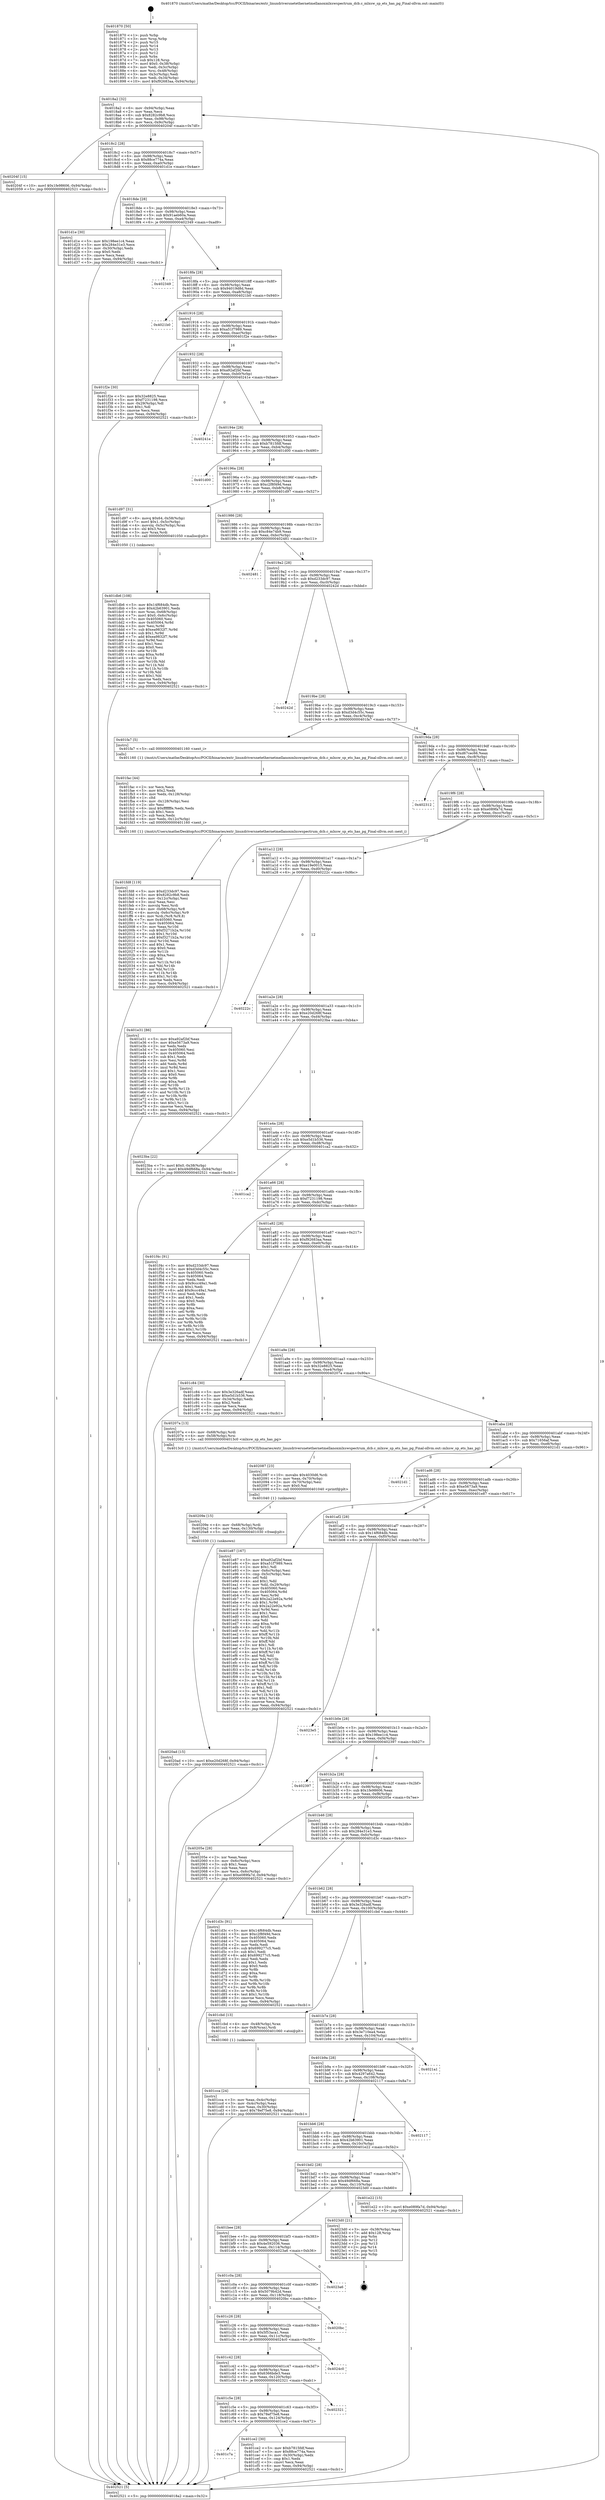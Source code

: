 digraph "0x401870" {
  label = "0x401870 (/mnt/c/Users/mathe/Desktop/tcc/POCII/binaries/extr_linuxdriversnetethernetmellanoxmlxswspectrum_dcb.c_mlxsw_sp_ets_has_pg_Final-ollvm.out::main(0))"
  labelloc = "t"
  node[shape=record]

  Entry [label="",width=0.3,height=0.3,shape=circle,fillcolor=black,style=filled]
  "0x4018a2" [label="{
     0x4018a2 [32]\l
     | [instrs]\l
     &nbsp;&nbsp;0x4018a2 \<+6\>: mov -0x94(%rbp),%eax\l
     &nbsp;&nbsp;0x4018a8 \<+2\>: mov %eax,%ecx\l
     &nbsp;&nbsp;0x4018aa \<+6\>: sub $0x8282c9b8,%ecx\l
     &nbsp;&nbsp;0x4018b0 \<+6\>: mov %eax,-0x98(%rbp)\l
     &nbsp;&nbsp;0x4018b6 \<+6\>: mov %ecx,-0x9c(%rbp)\l
     &nbsp;&nbsp;0x4018bc \<+6\>: je 000000000040204f \<main+0x7df\>\l
  }"]
  "0x40204f" [label="{
     0x40204f [15]\l
     | [instrs]\l
     &nbsp;&nbsp;0x40204f \<+10\>: movl $0x1fe98606,-0x94(%rbp)\l
     &nbsp;&nbsp;0x402059 \<+5\>: jmp 0000000000402521 \<main+0xcb1\>\l
  }"]
  "0x4018c2" [label="{
     0x4018c2 [28]\l
     | [instrs]\l
     &nbsp;&nbsp;0x4018c2 \<+5\>: jmp 00000000004018c7 \<main+0x57\>\l
     &nbsp;&nbsp;0x4018c7 \<+6\>: mov -0x98(%rbp),%eax\l
     &nbsp;&nbsp;0x4018cd \<+5\>: sub $0x88ce774a,%eax\l
     &nbsp;&nbsp;0x4018d2 \<+6\>: mov %eax,-0xa0(%rbp)\l
     &nbsp;&nbsp;0x4018d8 \<+6\>: je 0000000000401d1e \<main+0x4ae\>\l
  }"]
  Exit [label="",width=0.3,height=0.3,shape=circle,fillcolor=black,style=filled,peripheries=2]
  "0x401d1e" [label="{
     0x401d1e [30]\l
     | [instrs]\l
     &nbsp;&nbsp;0x401d1e \<+5\>: mov $0x198ee1c4,%eax\l
     &nbsp;&nbsp;0x401d23 \<+5\>: mov $0x284e31e3,%ecx\l
     &nbsp;&nbsp;0x401d28 \<+3\>: mov -0x30(%rbp),%edx\l
     &nbsp;&nbsp;0x401d2b \<+3\>: cmp $0x0,%edx\l
     &nbsp;&nbsp;0x401d2e \<+3\>: cmove %ecx,%eax\l
     &nbsp;&nbsp;0x401d31 \<+6\>: mov %eax,-0x94(%rbp)\l
     &nbsp;&nbsp;0x401d37 \<+5\>: jmp 0000000000402521 \<main+0xcb1\>\l
  }"]
  "0x4018de" [label="{
     0x4018de [28]\l
     | [instrs]\l
     &nbsp;&nbsp;0x4018de \<+5\>: jmp 00000000004018e3 \<main+0x73\>\l
     &nbsp;&nbsp;0x4018e3 \<+6\>: mov -0x98(%rbp),%eax\l
     &nbsp;&nbsp;0x4018e9 \<+5\>: sub $0x91aeb60a,%eax\l
     &nbsp;&nbsp;0x4018ee \<+6\>: mov %eax,-0xa4(%rbp)\l
     &nbsp;&nbsp;0x4018f4 \<+6\>: je 0000000000402349 \<main+0xad9\>\l
  }"]
  "0x4020ad" [label="{
     0x4020ad [15]\l
     | [instrs]\l
     &nbsp;&nbsp;0x4020ad \<+10\>: movl $0xe20d268f,-0x94(%rbp)\l
     &nbsp;&nbsp;0x4020b7 \<+5\>: jmp 0000000000402521 \<main+0xcb1\>\l
  }"]
  "0x402349" [label="{
     0x402349\l
  }", style=dashed]
  "0x4018fa" [label="{
     0x4018fa [28]\l
     | [instrs]\l
     &nbsp;&nbsp;0x4018fa \<+5\>: jmp 00000000004018ff \<main+0x8f\>\l
     &nbsp;&nbsp;0x4018ff \<+6\>: mov -0x98(%rbp),%eax\l
     &nbsp;&nbsp;0x401905 \<+5\>: sub $0x94019d8d,%eax\l
     &nbsp;&nbsp;0x40190a \<+6\>: mov %eax,-0xa8(%rbp)\l
     &nbsp;&nbsp;0x401910 \<+6\>: je 00000000004021b0 \<main+0x940\>\l
  }"]
  "0x40209e" [label="{
     0x40209e [15]\l
     | [instrs]\l
     &nbsp;&nbsp;0x40209e \<+4\>: mov -0x68(%rbp),%rdi\l
     &nbsp;&nbsp;0x4020a2 \<+6\>: mov %eax,-0x130(%rbp)\l
     &nbsp;&nbsp;0x4020a8 \<+5\>: call 0000000000401030 \<free@plt\>\l
     | [calls]\l
     &nbsp;&nbsp;0x401030 \{1\} (unknown)\l
  }"]
  "0x4021b0" [label="{
     0x4021b0\l
  }", style=dashed]
  "0x401916" [label="{
     0x401916 [28]\l
     | [instrs]\l
     &nbsp;&nbsp;0x401916 \<+5\>: jmp 000000000040191b \<main+0xab\>\l
     &nbsp;&nbsp;0x40191b \<+6\>: mov -0x98(%rbp),%eax\l
     &nbsp;&nbsp;0x401921 \<+5\>: sub $0xa51f7989,%eax\l
     &nbsp;&nbsp;0x401926 \<+6\>: mov %eax,-0xac(%rbp)\l
     &nbsp;&nbsp;0x40192c \<+6\>: je 0000000000401f2e \<main+0x6be\>\l
  }"]
  "0x402087" [label="{
     0x402087 [23]\l
     | [instrs]\l
     &nbsp;&nbsp;0x402087 \<+10\>: movabs $0x4030d6,%rdi\l
     &nbsp;&nbsp;0x402091 \<+3\>: mov %eax,-0x70(%rbp)\l
     &nbsp;&nbsp;0x402094 \<+3\>: mov -0x70(%rbp),%esi\l
     &nbsp;&nbsp;0x402097 \<+2\>: mov $0x0,%al\l
     &nbsp;&nbsp;0x402099 \<+5\>: call 0000000000401040 \<printf@plt\>\l
     | [calls]\l
     &nbsp;&nbsp;0x401040 \{1\} (unknown)\l
  }"]
  "0x401f2e" [label="{
     0x401f2e [30]\l
     | [instrs]\l
     &nbsp;&nbsp;0x401f2e \<+5\>: mov $0x32e8825,%eax\l
     &nbsp;&nbsp;0x401f33 \<+5\>: mov $0xf7231198,%ecx\l
     &nbsp;&nbsp;0x401f38 \<+3\>: mov -0x29(%rbp),%dl\l
     &nbsp;&nbsp;0x401f3b \<+3\>: test $0x1,%dl\l
     &nbsp;&nbsp;0x401f3e \<+3\>: cmovne %ecx,%eax\l
     &nbsp;&nbsp;0x401f41 \<+6\>: mov %eax,-0x94(%rbp)\l
     &nbsp;&nbsp;0x401f47 \<+5\>: jmp 0000000000402521 \<main+0xcb1\>\l
  }"]
  "0x401932" [label="{
     0x401932 [28]\l
     | [instrs]\l
     &nbsp;&nbsp;0x401932 \<+5\>: jmp 0000000000401937 \<main+0xc7\>\l
     &nbsp;&nbsp;0x401937 \<+6\>: mov -0x98(%rbp),%eax\l
     &nbsp;&nbsp;0x40193d \<+5\>: sub $0xa92af2bf,%eax\l
     &nbsp;&nbsp;0x401942 \<+6\>: mov %eax,-0xb0(%rbp)\l
     &nbsp;&nbsp;0x401948 \<+6\>: je 000000000040241e \<main+0xbae\>\l
  }"]
  "0x401fd8" [label="{
     0x401fd8 [119]\l
     | [instrs]\l
     &nbsp;&nbsp;0x401fd8 \<+5\>: mov $0xd233dc97,%ecx\l
     &nbsp;&nbsp;0x401fdd \<+5\>: mov $0x8282c9b8,%edx\l
     &nbsp;&nbsp;0x401fe2 \<+6\>: mov -0x12c(%rbp),%esi\l
     &nbsp;&nbsp;0x401fe8 \<+3\>: imul %eax,%esi\l
     &nbsp;&nbsp;0x401feb \<+3\>: movslq %esi,%rdi\l
     &nbsp;&nbsp;0x401fee \<+4\>: mov -0x68(%rbp),%r8\l
     &nbsp;&nbsp;0x401ff2 \<+4\>: movslq -0x6c(%rbp),%r9\l
     &nbsp;&nbsp;0x401ff6 \<+4\>: mov %rdi,(%r8,%r9,8)\l
     &nbsp;&nbsp;0x401ffa \<+7\>: mov 0x405060,%eax\l
     &nbsp;&nbsp;0x402001 \<+7\>: mov 0x405064,%esi\l
     &nbsp;&nbsp;0x402008 \<+3\>: mov %eax,%r10d\l
     &nbsp;&nbsp;0x40200b \<+7\>: sub $0xf3271b2a,%r10d\l
     &nbsp;&nbsp;0x402012 \<+4\>: sub $0x1,%r10d\l
     &nbsp;&nbsp;0x402016 \<+7\>: add $0xf3271b2a,%r10d\l
     &nbsp;&nbsp;0x40201d \<+4\>: imul %r10d,%eax\l
     &nbsp;&nbsp;0x402021 \<+3\>: and $0x1,%eax\l
     &nbsp;&nbsp;0x402024 \<+3\>: cmp $0x0,%eax\l
     &nbsp;&nbsp;0x402027 \<+4\>: sete %r11b\l
     &nbsp;&nbsp;0x40202b \<+3\>: cmp $0xa,%esi\l
     &nbsp;&nbsp;0x40202e \<+3\>: setl %bl\l
     &nbsp;&nbsp;0x402031 \<+3\>: mov %r11b,%r14b\l
     &nbsp;&nbsp;0x402034 \<+3\>: and %bl,%r14b\l
     &nbsp;&nbsp;0x402037 \<+3\>: xor %bl,%r11b\l
     &nbsp;&nbsp;0x40203a \<+3\>: or %r11b,%r14b\l
     &nbsp;&nbsp;0x40203d \<+4\>: test $0x1,%r14b\l
     &nbsp;&nbsp;0x402041 \<+3\>: cmovne %edx,%ecx\l
     &nbsp;&nbsp;0x402044 \<+6\>: mov %ecx,-0x94(%rbp)\l
     &nbsp;&nbsp;0x40204a \<+5\>: jmp 0000000000402521 \<main+0xcb1\>\l
  }"]
  "0x40241e" [label="{
     0x40241e\l
  }", style=dashed]
  "0x40194e" [label="{
     0x40194e [28]\l
     | [instrs]\l
     &nbsp;&nbsp;0x40194e \<+5\>: jmp 0000000000401953 \<main+0xe3\>\l
     &nbsp;&nbsp;0x401953 \<+6\>: mov -0x98(%rbp),%eax\l
     &nbsp;&nbsp;0x401959 \<+5\>: sub $0xb7815fdf,%eax\l
     &nbsp;&nbsp;0x40195e \<+6\>: mov %eax,-0xb4(%rbp)\l
     &nbsp;&nbsp;0x401964 \<+6\>: je 0000000000401d00 \<main+0x490\>\l
  }"]
  "0x401fac" [label="{
     0x401fac [44]\l
     | [instrs]\l
     &nbsp;&nbsp;0x401fac \<+2\>: xor %ecx,%ecx\l
     &nbsp;&nbsp;0x401fae \<+5\>: mov $0x2,%edx\l
     &nbsp;&nbsp;0x401fb3 \<+6\>: mov %edx,-0x128(%rbp)\l
     &nbsp;&nbsp;0x401fb9 \<+1\>: cltd\l
     &nbsp;&nbsp;0x401fba \<+6\>: mov -0x128(%rbp),%esi\l
     &nbsp;&nbsp;0x401fc0 \<+2\>: idiv %esi\l
     &nbsp;&nbsp;0x401fc2 \<+6\>: imul $0xfffffffe,%edx,%edx\l
     &nbsp;&nbsp;0x401fc8 \<+3\>: sub $0x1,%ecx\l
     &nbsp;&nbsp;0x401fcb \<+2\>: sub %ecx,%edx\l
     &nbsp;&nbsp;0x401fcd \<+6\>: mov %edx,-0x12c(%rbp)\l
     &nbsp;&nbsp;0x401fd3 \<+5\>: call 0000000000401160 \<next_i\>\l
     | [calls]\l
     &nbsp;&nbsp;0x401160 \{1\} (/mnt/c/Users/mathe/Desktop/tcc/POCII/binaries/extr_linuxdriversnetethernetmellanoxmlxswspectrum_dcb.c_mlxsw_sp_ets_has_pg_Final-ollvm.out::next_i)\l
  }"]
  "0x401d00" [label="{
     0x401d00\l
  }", style=dashed]
  "0x40196a" [label="{
     0x40196a [28]\l
     | [instrs]\l
     &nbsp;&nbsp;0x40196a \<+5\>: jmp 000000000040196f \<main+0xff\>\l
     &nbsp;&nbsp;0x40196f \<+6\>: mov -0x98(%rbp),%eax\l
     &nbsp;&nbsp;0x401975 \<+5\>: sub $0xc2f8f49d,%eax\l
     &nbsp;&nbsp;0x40197a \<+6\>: mov %eax,-0xb8(%rbp)\l
     &nbsp;&nbsp;0x401980 \<+6\>: je 0000000000401d97 \<main+0x527\>\l
  }"]
  "0x401db6" [label="{
     0x401db6 [108]\l
     | [instrs]\l
     &nbsp;&nbsp;0x401db6 \<+5\>: mov $0x14f684db,%ecx\l
     &nbsp;&nbsp;0x401dbb \<+5\>: mov $0x42b63901,%edx\l
     &nbsp;&nbsp;0x401dc0 \<+4\>: mov %rax,-0x68(%rbp)\l
     &nbsp;&nbsp;0x401dc4 \<+7\>: movl $0x0,-0x6c(%rbp)\l
     &nbsp;&nbsp;0x401dcb \<+7\>: mov 0x405060,%esi\l
     &nbsp;&nbsp;0x401dd2 \<+8\>: mov 0x405064,%r8d\l
     &nbsp;&nbsp;0x401dda \<+3\>: mov %esi,%r9d\l
     &nbsp;&nbsp;0x401ddd \<+7\>: sub $0xea9832f7,%r9d\l
     &nbsp;&nbsp;0x401de4 \<+4\>: sub $0x1,%r9d\l
     &nbsp;&nbsp;0x401de8 \<+7\>: add $0xea9832f7,%r9d\l
     &nbsp;&nbsp;0x401def \<+4\>: imul %r9d,%esi\l
     &nbsp;&nbsp;0x401df3 \<+3\>: and $0x1,%esi\l
     &nbsp;&nbsp;0x401df6 \<+3\>: cmp $0x0,%esi\l
     &nbsp;&nbsp;0x401df9 \<+4\>: sete %r10b\l
     &nbsp;&nbsp;0x401dfd \<+4\>: cmp $0xa,%r8d\l
     &nbsp;&nbsp;0x401e01 \<+4\>: setl %r11b\l
     &nbsp;&nbsp;0x401e05 \<+3\>: mov %r10b,%bl\l
     &nbsp;&nbsp;0x401e08 \<+3\>: and %r11b,%bl\l
     &nbsp;&nbsp;0x401e0b \<+3\>: xor %r11b,%r10b\l
     &nbsp;&nbsp;0x401e0e \<+3\>: or %r10b,%bl\l
     &nbsp;&nbsp;0x401e11 \<+3\>: test $0x1,%bl\l
     &nbsp;&nbsp;0x401e14 \<+3\>: cmovne %edx,%ecx\l
     &nbsp;&nbsp;0x401e17 \<+6\>: mov %ecx,-0x94(%rbp)\l
     &nbsp;&nbsp;0x401e1d \<+5\>: jmp 0000000000402521 \<main+0xcb1\>\l
  }"]
  "0x401d97" [label="{
     0x401d97 [31]\l
     | [instrs]\l
     &nbsp;&nbsp;0x401d97 \<+8\>: movq $0x64,-0x58(%rbp)\l
     &nbsp;&nbsp;0x401d9f \<+7\>: movl $0x1,-0x5c(%rbp)\l
     &nbsp;&nbsp;0x401da6 \<+4\>: movslq -0x5c(%rbp),%rax\l
     &nbsp;&nbsp;0x401daa \<+4\>: shl $0x3,%rax\l
     &nbsp;&nbsp;0x401dae \<+3\>: mov %rax,%rdi\l
     &nbsp;&nbsp;0x401db1 \<+5\>: call 0000000000401050 \<malloc@plt\>\l
     | [calls]\l
     &nbsp;&nbsp;0x401050 \{1\} (unknown)\l
  }"]
  "0x401986" [label="{
     0x401986 [28]\l
     | [instrs]\l
     &nbsp;&nbsp;0x401986 \<+5\>: jmp 000000000040198b \<main+0x11b\>\l
     &nbsp;&nbsp;0x40198b \<+6\>: mov -0x98(%rbp),%eax\l
     &nbsp;&nbsp;0x401991 \<+5\>: sub $0xc84e74b9,%eax\l
     &nbsp;&nbsp;0x401996 \<+6\>: mov %eax,-0xbc(%rbp)\l
     &nbsp;&nbsp;0x40199c \<+6\>: je 0000000000402481 \<main+0xc11\>\l
  }"]
  "0x401c7a" [label="{
     0x401c7a\l
  }", style=dashed]
  "0x402481" [label="{
     0x402481\l
  }", style=dashed]
  "0x4019a2" [label="{
     0x4019a2 [28]\l
     | [instrs]\l
     &nbsp;&nbsp;0x4019a2 \<+5\>: jmp 00000000004019a7 \<main+0x137\>\l
     &nbsp;&nbsp;0x4019a7 \<+6\>: mov -0x98(%rbp),%eax\l
     &nbsp;&nbsp;0x4019ad \<+5\>: sub $0xd233dc97,%eax\l
     &nbsp;&nbsp;0x4019b2 \<+6\>: mov %eax,-0xc0(%rbp)\l
     &nbsp;&nbsp;0x4019b8 \<+6\>: je 000000000040242d \<main+0xbbd\>\l
  }"]
  "0x401ce2" [label="{
     0x401ce2 [30]\l
     | [instrs]\l
     &nbsp;&nbsp;0x401ce2 \<+5\>: mov $0xb7815fdf,%eax\l
     &nbsp;&nbsp;0x401ce7 \<+5\>: mov $0x88ce774a,%ecx\l
     &nbsp;&nbsp;0x401cec \<+3\>: mov -0x30(%rbp),%edx\l
     &nbsp;&nbsp;0x401cef \<+3\>: cmp $0x1,%edx\l
     &nbsp;&nbsp;0x401cf2 \<+3\>: cmovl %ecx,%eax\l
     &nbsp;&nbsp;0x401cf5 \<+6\>: mov %eax,-0x94(%rbp)\l
     &nbsp;&nbsp;0x401cfb \<+5\>: jmp 0000000000402521 \<main+0xcb1\>\l
  }"]
  "0x40242d" [label="{
     0x40242d\l
  }", style=dashed]
  "0x4019be" [label="{
     0x4019be [28]\l
     | [instrs]\l
     &nbsp;&nbsp;0x4019be \<+5\>: jmp 00000000004019c3 \<main+0x153\>\l
     &nbsp;&nbsp;0x4019c3 \<+6\>: mov -0x98(%rbp),%eax\l
     &nbsp;&nbsp;0x4019c9 \<+5\>: sub $0xd3d4c55c,%eax\l
     &nbsp;&nbsp;0x4019ce \<+6\>: mov %eax,-0xc4(%rbp)\l
     &nbsp;&nbsp;0x4019d4 \<+6\>: je 0000000000401fa7 \<main+0x737\>\l
  }"]
  "0x401c5e" [label="{
     0x401c5e [28]\l
     | [instrs]\l
     &nbsp;&nbsp;0x401c5e \<+5\>: jmp 0000000000401c63 \<main+0x3f3\>\l
     &nbsp;&nbsp;0x401c63 \<+6\>: mov -0x98(%rbp),%eax\l
     &nbsp;&nbsp;0x401c69 \<+5\>: sub $0x78ef75e8,%eax\l
     &nbsp;&nbsp;0x401c6e \<+6\>: mov %eax,-0x124(%rbp)\l
     &nbsp;&nbsp;0x401c74 \<+6\>: je 0000000000401ce2 \<main+0x472\>\l
  }"]
  "0x401fa7" [label="{
     0x401fa7 [5]\l
     | [instrs]\l
     &nbsp;&nbsp;0x401fa7 \<+5\>: call 0000000000401160 \<next_i\>\l
     | [calls]\l
     &nbsp;&nbsp;0x401160 \{1\} (/mnt/c/Users/mathe/Desktop/tcc/POCII/binaries/extr_linuxdriversnetethernetmellanoxmlxswspectrum_dcb.c_mlxsw_sp_ets_has_pg_Final-ollvm.out::next_i)\l
  }"]
  "0x4019da" [label="{
     0x4019da [28]\l
     | [instrs]\l
     &nbsp;&nbsp;0x4019da \<+5\>: jmp 00000000004019df \<main+0x16f\>\l
     &nbsp;&nbsp;0x4019df \<+6\>: mov -0x98(%rbp),%eax\l
     &nbsp;&nbsp;0x4019e5 \<+5\>: sub $0xd67cec66,%eax\l
     &nbsp;&nbsp;0x4019ea \<+6\>: mov %eax,-0xc8(%rbp)\l
     &nbsp;&nbsp;0x4019f0 \<+6\>: je 0000000000402312 \<main+0xaa2\>\l
  }"]
  "0x402321" [label="{
     0x402321\l
  }", style=dashed]
  "0x402312" [label="{
     0x402312\l
  }", style=dashed]
  "0x4019f6" [label="{
     0x4019f6 [28]\l
     | [instrs]\l
     &nbsp;&nbsp;0x4019f6 \<+5\>: jmp 00000000004019fb \<main+0x18b\>\l
     &nbsp;&nbsp;0x4019fb \<+6\>: mov -0x98(%rbp),%eax\l
     &nbsp;&nbsp;0x401a01 \<+5\>: sub $0xe089fa7d,%eax\l
     &nbsp;&nbsp;0x401a06 \<+6\>: mov %eax,-0xcc(%rbp)\l
     &nbsp;&nbsp;0x401a0c \<+6\>: je 0000000000401e31 \<main+0x5c1\>\l
  }"]
  "0x401c42" [label="{
     0x401c42 [28]\l
     | [instrs]\l
     &nbsp;&nbsp;0x401c42 \<+5\>: jmp 0000000000401c47 \<main+0x3d7\>\l
     &nbsp;&nbsp;0x401c47 \<+6\>: mov -0x98(%rbp),%eax\l
     &nbsp;&nbsp;0x401c4d \<+5\>: sub $0x6366bde3,%eax\l
     &nbsp;&nbsp;0x401c52 \<+6\>: mov %eax,-0x120(%rbp)\l
     &nbsp;&nbsp;0x401c58 \<+6\>: je 0000000000402321 \<main+0xab1\>\l
  }"]
  "0x401e31" [label="{
     0x401e31 [86]\l
     | [instrs]\l
     &nbsp;&nbsp;0x401e31 \<+5\>: mov $0xa92af2bf,%eax\l
     &nbsp;&nbsp;0x401e36 \<+5\>: mov $0xe5673a9,%ecx\l
     &nbsp;&nbsp;0x401e3b \<+2\>: xor %edx,%edx\l
     &nbsp;&nbsp;0x401e3d \<+7\>: mov 0x405060,%esi\l
     &nbsp;&nbsp;0x401e44 \<+7\>: mov 0x405064,%edi\l
     &nbsp;&nbsp;0x401e4b \<+3\>: sub $0x1,%edx\l
     &nbsp;&nbsp;0x401e4e \<+3\>: mov %esi,%r8d\l
     &nbsp;&nbsp;0x401e51 \<+3\>: add %edx,%r8d\l
     &nbsp;&nbsp;0x401e54 \<+4\>: imul %r8d,%esi\l
     &nbsp;&nbsp;0x401e58 \<+3\>: and $0x1,%esi\l
     &nbsp;&nbsp;0x401e5b \<+3\>: cmp $0x0,%esi\l
     &nbsp;&nbsp;0x401e5e \<+4\>: sete %r9b\l
     &nbsp;&nbsp;0x401e62 \<+3\>: cmp $0xa,%edi\l
     &nbsp;&nbsp;0x401e65 \<+4\>: setl %r10b\l
     &nbsp;&nbsp;0x401e69 \<+3\>: mov %r9b,%r11b\l
     &nbsp;&nbsp;0x401e6c \<+3\>: and %r10b,%r11b\l
     &nbsp;&nbsp;0x401e6f \<+3\>: xor %r10b,%r9b\l
     &nbsp;&nbsp;0x401e72 \<+3\>: or %r9b,%r11b\l
     &nbsp;&nbsp;0x401e75 \<+4\>: test $0x1,%r11b\l
     &nbsp;&nbsp;0x401e79 \<+3\>: cmovne %ecx,%eax\l
     &nbsp;&nbsp;0x401e7c \<+6\>: mov %eax,-0x94(%rbp)\l
     &nbsp;&nbsp;0x401e82 \<+5\>: jmp 0000000000402521 \<main+0xcb1\>\l
  }"]
  "0x401a12" [label="{
     0x401a12 [28]\l
     | [instrs]\l
     &nbsp;&nbsp;0x401a12 \<+5\>: jmp 0000000000401a17 \<main+0x1a7\>\l
     &nbsp;&nbsp;0x401a17 \<+6\>: mov -0x98(%rbp),%eax\l
     &nbsp;&nbsp;0x401a1d \<+5\>: sub $0xe19e0015,%eax\l
     &nbsp;&nbsp;0x401a22 \<+6\>: mov %eax,-0xd0(%rbp)\l
     &nbsp;&nbsp;0x401a28 \<+6\>: je 000000000040222c \<main+0x9bc\>\l
  }"]
  "0x4024c0" [label="{
     0x4024c0\l
  }", style=dashed]
  "0x40222c" [label="{
     0x40222c\l
  }", style=dashed]
  "0x401a2e" [label="{
     0x401a2e [28]\l
     | [instrs]\l
     &nbsp;&nbsp;0x401a2e \<+5\>: jmp 0000000000401a33 \<main+0x1c3\>\l
     &nbsp;&nbsp;0x401a33 \<+6\>: mov -0x98(%rbp),%eax\l
     &nbsp;&nbsp;0x401a39 \<+5\>: sub $0xe20d268f,%eax\l
     &nbsp;&nbsp;0x401a3e \<+6\>: mov %eax,-0xd4(%rbp)\l
     &nbsp;&nbsp;0x401a44 \<+6\>: je 00000000004023ba \<main+0xb4a\>\l
  }"]
  "0x401c26" [label="{
     0x401c26 [28]\l
     | [instrs]\l
     &nbsp;&nbsp;0x401c26 \<+5\>: jmp 0000000000401c2b \<main+0x3bb\>\l
     &nbsp;&nbsp;0x401c2b \<+6\>: mov -0x98(%rbp),%eax\l
     &nbsp;&nbsp;0x401c31 \<+5\>: sub $0x5f53aca1,%eax\l
     &nbsp;&nbsp;0x401c36 \<+6\>: mov %eax,-0x11c(%rbp)\l
     &nbsp;&nbsp;0x401c3c \<+6\>: je 00000000004024c0 \<main+0xc50\>\l
  }"]
  "0x4023ba" [label="{
     0x4023ba [22]\l
     | [instrs]\l
     &nbsp;&nbsp;0x4023ba \<+7\>: movl $0x0,-0x38(%rbp)\l
     &nbsp;&nbsp;0x4023c1 \<+10\>: movl $0x49df668a,-0x94(%rbp)\l
     &nbsp;&nbsp;0x4023cb \<+5\>: jmp 0000000000402521 \<main+0xcb1\>\l
  }"]
  "0x401a4a" [label="{
     0x401a4a [28]\l
     | [instrs]\l
     &nbsp;&nbsp;0x401a4a \<+5\>: jmp 0000000000401a4f \<main+0x1df\>\l
     &nbsp;&nbsp;0x401a4f \<+6\>: mov -0x98(%rbp),%eax\l
     &nbsp;&nbsp;0x401a55 \<+5\>: sub $0xe5d1b536,%eax\l
     &nbsp;&nbsp;0x401a5a \<+6\>: mov %eax,-0xd8(%rbp)\l
     &nbsp;&nbsp;0x401a60 \<+6\>: je 0000000000401ca2 \<main+0x432\>\l
  }"]
  "0x4020bc" [label="{
     0x4020bc\l
  }", style=dashed]
  "0x401ca2" [label="{
     0x401ca2\l
  }", style=dashed]
  "0x401a66" [label="{
     0x401a66 [28]\l
     | [instrs]\l
     &nbsp;&nbsp;0x401a66 \<+5\>: jmp 0000000000401a6b \<main+0x1fb\>\l
     &nbsp;&nbsp;0x401a6b \<+6\>: mov -0x98(%rbp),%eax\l
     &nbsp;&nbsp;0x401a71 \<+5\>: sub $0xf7231198,%eax\l
     &nbsp;&nbsp;0x401a76 \<+6\>: mov %eax,-0xdc(%rbp)\l
     &nbsp;&nbsp;0x401a7c \<+6\>: je 0000000000401f4c \<main+0x6dc\>\l
  }"]
  "0x401c0a" [label="{
     0x401c0a [28]\l
     | [instrs]\l
     &nbsp;&nbsp;0x401c0a \<+5\>: jmp 0000000000401c0f \<main+0x39f\>\l
     &nbsp;&nbsp;0x401c0f \<+6\>: mov -0x98(%rbp),%eax\l
     &nbsp;&nbsp;0x401c15 \<+5\>: sub $0x5079b42d,%eax\l
     &nbsp;&nbsp;0x401c1a \<+6\>: mov %eax,-0x118(%rbp)\l
     &nbsp;&nbsp;0x401c20 \<+6\>: je 00000000004020bc \<main+0x84c\>\l
  }"]
  "0x401f4c" [label="{
     0x401f4c [91]\l
     | [instrs]\l
     &nbsp;&nbsp;0x401f4c \<+5\>: mov $0xd233dc97,%eax\l
     &nbsp;&nbsp;0x401f51 \<+5\>: mov $0xd3d4c55c,%ecx\l
     &nbsp;&nbsp;0x401f56 \<+7\>: mov 0x405060,%edx\l
     &nbsp;&nbsp;0x401f5d \<+7\>: mov 0x405064,%esi\l
     &nbsp;&nbsp;0x401f64 \<+2\>: mov %edx,%edi\l
     &nbsp;&nbsp;0x401f66 \<+6\>: sub $0x9ccc49a1,%edi\l
     &nbsp;&nbsp;0x401f6c \<+3\>: sub $0x1,%edi\l
     &nbsp;&nbsp;0x401f6f \<+6\>: add $0x9ccc49a1,%edi\l
     &nbsp;&nbsp;0x401f75 \<+3\>: imul %edi,%edx\l
     &nbsp;&nbsp;0x401f78 \<+3\>: and $0x1,%edx\l
     &nbsp;&nbsp;0x401f7b \<+3\>: cmp $0x0,%edx\l
     &nbsp;&nbsp;0x401f7e \<+4\>: sete %r8b\l
     &nbsp;&nbsp;0x401f82 \<+3\>: cmp $0xa,%esi\l
     &nbsp;&nbsp;0x401f85 \<+4\>: setl %r9b\l
     &nbsp;&nbsp;0x401f89 \<+3\>: mov %r8b,%r10b\l
     &nbsp;&nbsp;0x401f8c \<+3\>: and %r9b,%r10b\l
     &nbsp;&nbsp;0x401f8f \<+3\>: xor %r9b,%r8b\l
     &nbsp;&nbsp;0x401f92 \<+3\>: or %r8b,%r10b\l
     &nbsp;&nbsp;0x401f95 \<+4\>: test $0x1,%r10b\l
     &nbsp;&nbsp;0x401f99 \<+3\>: cmovne %ecx,%eax\l
     &nbsp;&nbsp;0x401f9c \<+6\>: mov %eax,-0x94(%rbp)\l
     &nbsp;&nbsp;0x401fa2 \<+5\>: jmp 0000000000402521 \<main+0xcb1\>\l
  }"]
  "0x401a82" [label="{
     0x401a82 [28]\l
     | [instrs]\l
     &nbsp;&nbsp;0x401a82 \<+5\>: jmp 0000000000401a87 \<main+0x217\>\l
     &nbsp;&nbsp;0x401a87 \<+6\>: mov -0x98(%rbp),%eax\l
     &nbsp;&nbsp;0x401a8d \<+5\>: sub $0xf92683aa,%eax\l
     &nbsp;&nbsp;0x401a92 \<+6\>: mov %eax,-0xe0(%rbp)\l
     &nbsp;&nbsp;0x401a98 \<+6\>: je 0000000000401c84 \<main+0x414\>\l
  }"]
  "0x4023a6" [label="{
     0x4023a6\l
  }", style=dashed]
  "0x401c84" [label="{
     0x401c84 [30]\l
     | [instrs]\l
     &nbsp;&nbsp;0x401c84 \<+5\>: mov $0x3e326adf,%eax\l
     &nbsp;&nbsp;0x401c89 \<+5\>: mov $0xe5d1b536,%ecx\l
     &nbsp;&nbsp;0x401c8e \<+3\>: mov -0x34(%rbp),%edx\l
     &nbsp;&nbsp;0x401c91 \<+3\>: cmp $0x2,%edx\l
     &nbsp;&nbsp;0x401c94 \<+3\>: cmovne %ecx,%eax\l
     &nbsp;&nbsp;0x401c97 \<+6\>: mov %eax,-0x94(%rbp)\l
     &nbsp;&nbsp;0x401c9d \<+5\>: jmp 0000000000402521 \<main+0xcb1\>\l
  }"]
  "0x401a9e" [label="{
     0x401a9e [28]\l
     | [instrs]\l
     &nbsp;&nbsp;0x401a9e \<+5\>: jmp 0000000000401aa3 \<main+0x233\>\l
     &nbsp;&nbsp;0x401aa3 \<+6\>: mov -0x98(%rbp),%eax\l
     &nbsp;&nbsp;0x401aa9 \<+5\>: sub $0x32e8825,%eax\l
     &nbsp;&nbsp;0x401aae \<+6\>: mov %eax,-0xe4(%rbp)\l
     &nbsp;&nbsp;0x401ab4 \<+6\>: je 000000000040207a \<main+0x80a\>\l
  }"]
  "0x402521" [label="{
     0x402521 [5]\l
     | [instrs]\l
     &nbsp;&nbsp;0x402521 \<+5\>: jmp 00000000004018a2 \<main+0x32\>\l
  }"]
  "0x401870" [label="{
     0x401870 [50]\l
     | [instrs]\l
     &nbsp;&nbsp;0x401870 \<+1\>: push %rbp\l
     &nbsp;&nbsp;0x401871 \<+3\>: mov %rsp,%rbp\l
     &nbsp;&nbsp;0x401874 \<+2\>: push %r15\l
     &nbsp;&nbsp;0x401876 \<+2\>: push %r14\l
     &nbsp;&nbsp;0x401878 \<+2\>: push %r13\l
     &nbsp;&nbsp;0x40187a \<+2\>: push %r12\l
     &nbsp;&nbsp;0x40187c \<+1\>: push %rbx\l
     &nbsp;&nbsp;0x40187d \<+7\>: sub $0x128,%rsp\l
     &nbsp;&nbsp;0x401884 \<+7\>: movl $0x0,-0x38(%rbp)\l
     &nbsp;&nbsp;0x40188b \<+3\>: mov %edi,-0x3c(%rbp)\l
     &nbsp;&nbsp;0x40188e \<+4\>: mov %rsi,-0x48(%rbp)\l
     &nbsp;&nbsp;0x401892 \<+3\>: mov -0x3c(%rbp),%edi\l
     &nbsp;&nbsp;0x401895 \<+3\>: mov %edi,-0x34(%rbp)\l
     &nbsp;&nbsp;0x401898 \<+10\>: movl $0xf92683aa,-0x94(%rbp)\l
  }"]
  "0x401bee" [label="{
     0x401bee [28]\l
     | [instrs]\l
     &nbsp;&nbsp;0x401bee \<+5\>: jmp 0000000000401bf3 \<main+0x383\>\l
     &nbsp;&nbsp;0x401bf3 \<+6\>: mov -0x98(%rbp),%eax\l
     &nbsp;&nbsp;0x401bf9 \<+5\>: sub $0x4e592036,%eax\l
     &nbsp;&nbsp;0x401bfe \<+6\>: mov %eax,-0x114(%rbp)\l
     &nbsp;&nbsp;0x401c04 \<+6\>: je 00000000004023a6 \<main+0xb36\>\l
  }"]
  "0x40207a" [label="{
     0x40207a [13]\l
     | [instrs]\l
     &nbsp;&nbsp;0x40207a \<+4\>: mov -0x68(%rbp),%rdi\l
     &nbsp;&nbsp;0x40207e \<+4\>: mov -0x58(%rbp),%rsi\l
     &nbsp;&nbsp;0x402082 \<+5\>: call 00000000004013c0 \<mlxsw_sp_ets_has_pg\>\l
     | [calls]\l
     &nbsp;&nbsp;0x4013c0 \{1\} (/mnt/c/Users/mathe/Desktop/tcc/POCII/binaries/extr_linuxdriversnetethernetmellanoxmlxswspectrum_dcb.c_mlxsw_sp_ets_has_pg_Final-ollvm.out::mlxsw_sp_ets_has_pg)\l
  }"]
  "0x401aba" [label="{
     0x401aba [28]\l
     | [instrs]\l
     &nbsp;&nbsp;0x401aba \<+5\>: jmp 0000000000401abf \<main+0x24f\>\l
     &nbsp;&nbsp;0x401abf \<+6\>: mov -0x98(%rbp),%eax\l
     &nbsp;&nbsp;0x401ac5 \<+5\>: sub $0x71656af,%eax\l
     &nbsp;&nbsp;0x401aca \<+6\>: mov %eax,-0xe8(%rbp)\l
     &nbsp;&nbsp;0x401ad0 \<+6\>: je 00000000004021d1 \<main+0x961\>\l
  }"]
  "0x4023d0" [label="{
     0x4023d0 [21]\l
     | [instrs]\l
     &nbsp;&nbsp;0x4023d0 \<+3\>: mov -0x38(%rbp),%eax\l
     &nbsp;&nbsp;0x4023d3 \<+7\>: add $0x128,%rsp\l
     &nbsp;&nbsp;0x4023da \<+1\>: pop %rbx\l
     &nbsp;&nbsp;0x4023db \<+2\>: pop %r12\l
     &nbsp;&nbsp;0x4023dd \<+2\>: pop %r13\l
     &nbsp;&nbsp;0x4023df \<+2\>: pop %r14\l
     &nbsp;&nbsp;0x4023e1 \<+2\>: pop %r15\l
     &nbsp;&nbsp;0x4023e3 \<+1\>: pop %rbp\l
     &nbsp;&nbsp;0x4023e4 \<+1\>: ret\l
  }"]
  "0x4021d1" [label="{
     0x4021d1\l
  }", style=dashed]
  "0x401ad6" [label="{
     0x401ad6 [28]\l
     | [instrs]\l
     &nbsp;&nbsp;0x401ad6 \<+5\>: jmp 0000000000401adb \<main+0x26b\>\l
     &nbsp;&nbsp;0x401adb \<+6\>: mov -0x98(%rbp),%eax\l
     &nbsp;&nbsp;0x401ae1 \<+5\>: sub $0xe5673a9,%eax\l
     &nbsp;&nbsp;0x401ae6 \<+6\>: mov %eax,-0xec(%rbp)\l
     &nbsp;&nbsp;0x401aec \<+6\>: je 0000000000401e87 \<main+0x617\>\l
  }"]
  "0x401bd2" [label="{
     0x401bd2 [28]\l
     | [instrs]\l
     &nbsp;&nbsp;0x401bd2 \<+5\>: jmp 0000000000401bd7 \<main+0x367\>\l
     &nbsp;&nbsp;0x401bd7 \<+6\>: mov -0x98(%rbp),%eax\l
     &nbsp;&nbsp;0x401bdd \<+5\>: sub $0x49df668a,%eax\l
     &nbsp;&nbsp;0x401be2 \<+6\>: mov %eax,-0x110(%rbp)\l
     &nbsp;&nbsp;0x401be8 \<+6\>: je 00000000004023d0 \<main+0xb60\>\l
  }"]
  "0x401e87" [label="{
     0x401e87 [167]\l
     | [instrs]\l
     &nbsp;&nbsp;0x401e87 \<+5\>: mov $0xa92af2bf,%eax\l
     &nbsp;&nbsp;0x401e8c \<+5\>: mov $0xa51f7989,%ecx\l
     &nbsp;&nbsp;0x401e91 \<+2\>: mov $0x1,%dl\l
     &nbsp;&nbsp;0x401e93 \<+3\>: mov -0x6c(%rbp),%esi\l
     &nbsp;&nbsp;0x401e96 \<+3\>: cmp -0x5c(%rbp),%esi\l
     &nbsp;&nbsp;0x401e99 \<+4\>: setl %dil\l
     &nbsp;&nbsp;0x401e9d \<+4\>: and $0x1,%dil\l
     &nbsp;&nbsp;0x401ea1 \<+4\>: mov %dil,-0x29(%rbp)\l
     &nbsp;&nbsp;0x401ea5 \<+7\>: mov 0x405060,%esi\l
     &nbsp;&nbsp;0x401eac \<+8\>: mov 0x405064,%r8d\l
     &nbsp;&nbsp;0x401eb4 \<+3\>: mov %esi,%r9d\l
     &nbsp;&nbsp;0x401eb7 \<+7\>: add $0x2a22e92a,%r9d\l
     &nbsp;&nbsp;0x401ebe \<+4\>: sub $0x1,%r9d\l
     &nbsp;&nbsp;0x401ec2 \<+7\>: sub $0x2a22e92a,%r9d\l
     &nbsp;&nbsp;0x401ec9 \<+4\>: imul %r9d,%esi\l
     &nbsp;&nbsp;0x401ecd \<+3\>: and $0x1,%esi\l
     &nbsp;&nbsp;0x401ed0 \<+3\>: cmp $0x0,%esi\l
     &nbsp;&nbsp;0x401ed3 \<+4\>: sete %dil\l
     &nbsp;&nbsp;0x401ed7 \<+4\>: cmp $0xa,%r8d\l
     &nbsp;&nbsp;0x401edb \<+4\>: setl %r10b\l
     &nbsp;&nbsp;0x401edf \<+3\>: mov %dil,%r11b\l
     &nbsp;&nbsp;0x401ee2 \<+4\>: xor $0xff,%r11b\l
     &nbsp;&nbsp;0x401ee6 \<+3\>: mov %r10b,%bl\l
     &nbsp;&nbsp;0x401ee9 \<+3\>: xor $0xff,%bl\l
     &nbsp;&nbsp;0x401eec \<+3\>: xor $0x1,%dl\l
     &nbsp;&nbsp;0x401eef \<+3\>: mov %r11b,%r14b\l
     &nbsp;&nbsp;0x401ef2 \<+4\>: and $0xff,%r14b\l
     &nbsp;&nbsp;0x401ef6 \<+3\>: and %dl,%dil\l
     &nbsp;&nbsp;0x401ef9 \<+3\>: mov %bl,%r15b\l
     &nbsp;&nbsp;0x401efc \<+4\>: and $0xff,%r15b\l
     &nbsp;&nbsp;0x401f00 \<+3\>: and %dl,%r10b\l
     &nbsp;&nbsp;0x401f03 \<+3\>: or %dil,%r14b\l
     &nbsp;&nbsp;0x401f06 \<+3\>: or %r10b,%r15b\l
     &nbsp;&nbsp;0x401f09 \<+3\>: xor %r15b,%r14b\l
     &nbsp;&nbsp;0x401f0c \<+3\>: or %bl,%r11b\l
     &nbsp;&nbsp;0x401f0f \<+4\>: xor $0xff,%r11b\l
     &nbsp;&nbsp;0x401f13 \<+3\>: or $0x1,%dl\l
     &nbsp;&nbsp;0x401f16 \<+3\>: and %dl,%r11b\l
     &nbsp;&nbsp;0x401f19 \<+3\>: or %r11b,%r14b\l
     &nbsp;&nbsp;0x401f1c \<+4\>: test $0x1,%r14b\l
     &nbsp;&nbsp;0x401f20 \<+3\>: cmovne %ecx,%eax\l
     &nbsp;&nbsp;0x401f23 \<+6\>: mov %eax,-0x94(%rbp)\l
     &nbsp;&nbsp;0x401f29 \<+5\>: jmp 0000000000402521 \<main+0xcb1\>\l
  }"]
  "0x401af2" [label="{
     0x401af2 [28]\l
     | [instrs]\l
     &nbsp;&nbsp;0x401af2 \<+5\>: jmp 0000000000401af7 \<main+0x287\>\l
     &nbsp;&nbsp;0x401af7 \<+6\>: mov -0x98(%rbp),%eax\l
     &nbsp;&nbsp;0x401afd \<+5\>: sub $0x14f684db,%eax\l
     &nbsp;&nbsp;0x401b02 \<+6\>: mov %eax,-0xf0(%rbp)\l
     &nbsp;&nbsp;0x401b08 \<+6\>: je 00000000004023e5 \<main+0xb75\>\l
  }"]
  "0x401e22" [label="{
     0x401e22 [15]\l
     | [instrs]\l
     &nbsp;&nbsp;0x401e22 \<+10\>: movl $0xe089fa7d,-0x94(%rbp)\l
     &nbsp;&nbsp;0x401e2c \<+5\>: jmp 0000000000402521 \<main+0xcb1\>\l
  }"]
  "0x4023e5" [label="{
     0x4023e5\l
  }", style=dashed]
  "0x401b0e" [label="{
     0x401b0e [28]\l
     | [instrs]\l
     &nbsp;&nbsp;0x401b0e \<+5\>: jmp 0000000000401b13 \<main+0x2a3\>\l
     &nbsp;&nbsp;0x401b13 \<+6\>: mov -0x98(%rbp),%eax\l
     &nbsp;&nbsp;0x401b19 \<+5\>: sub $0x198ee1c4,%eax\l
     &nbsp;&nbsp;0x401b1e \<+6\>: mov %eax,-0xf4(%rbp)\l
     &nbsp;&nbsp;0x401b24 \<+6\>: je 0000000000402397 \<main+0xb27\>\l
  }"]
  "0x401bb6" [label="{
     0x401bb6 [28]\l
     | [instrs]\l
     &nbsp;&nbsp;0x401bb6 \<+5\>: jmp 0000000000401bbb \<main+0x34b\>\l
     &nbsp;&nbsp;0x401bbb \<+6\>: mov -0x98(%rbp),%eax\l
     &nbsp;&nbsp;0x401bc1 \<+5\>: sub $0x42b63901,%eax\l
     &nbsp;&nbsp;0x401bc6 \<+6\>: mov %eax,-0x10c(%rbp)\l
     &nbsp;&nbsp;0x401bcc \<+6\>: je 0000000000401e22 \<main+0x5b2\>\l
  }"]
  "0x402397" [label="{
     0x402397\l
  }", style=dashed]
  "0x401b2a" [label="{
     0x401b2a [28]\l
     | [instrs]\l
     &nbsp;&nbsp;0x401b2a \<+5\>: jmp 0000000000401b2f \<main+0x2bf\>\l
     &nbsp;&nbsp;0x401b2f \<+6\>: mov -0x98(%rbp),%eax\l
     &nbsp;&nbsp;0x401b35 \<+5\>: sub $0x1fe98606,%eax\l
     &nbsp;&nbsp;0x401b3a \<+6\>: mov %eax,-0xf8(%rbp)\l
     &nbsp;&nbsp;0x401b40 \<+6\>: je 000000000040205e \<main+0x7ee\>\l
  }"]
  "0x402117" [label="{
     0x402117\l
  }", style=dashed]
  "0x40205e" [label="{
     0x40205e [28]\l
     | [instrs]\l
     &nbsp;&nbsp;0x40205e \<+2\>: xor %eax,%eax\l
     &nbsp;&nbsp;0x402060 \<+3\>: mov -0x6c(%rbp),%ecx\l
     &nbsp;&nbsp;0x402063 \<+3\>: sub $0x1,%eax\l
     &nbsp;&nbsp;0x402066 \<+2\>: sub %eax,%ecx\l
     &nbsp;&nbsp;0x402068 \<+3\>: mov %ecx,-0x6c(%rbp)\l
     &nbsp;&nbsp;0x40206b \<+10\>: movl $0xe089fa7d,-0x94(%rbp)\l
     &nbsp;&nbsp;0x402075 \<+5\>: jmp 0000000000402521 \<main+0xcb1\>\l
  }"]
  "0x401b46" [label="{
     0x401b46 [28]\l
     | [instrs]\l
     &nbsp;&nbsp;0x401b46 \<+5\>: jmp 0000000000401b4b \<main+0x2db\>\l
     &nbsp;&nbsp;0x401b4b \<+6\>: mov -0x98(%rbp),%eax\l
     &nbsp;&nbsp;0x401b51 \<+5\>: sub $0x284e31e3,%eax\l
     &nbsp;&nbsp;0x401b56 \<+6\>: mov %eax,-0xfc(%rbp)\l
     &nbsp;&nbsp;0x401b5c \<+6\>: je 0000000000401d3c \<main+0x4cc\>\l
  }"]
  "0x401b9a" [label="{
     0x401b9a [28]\l
     | [instrs]\l
     &nbsp;&nbsp;0x401b9a \<+5\>: jmp 0000000000401b9f \<main+0x32f\>\l
     &nbsp;&nbsp;0x401b9f \<+6\>: mov -0x98(%rbp),%eax\l
     &nbsp;&nbsp;0x401ba5 \<+5\>: sub $0x4297a642,%eax\l
     &nbsp;&nbsp;0x401baa \<+6\>: mov %eax,-0x108(%rbp)\l
     &nbsp;&nbsp;0x401bb0 \<+6\>: je 0000000000402117 \<main+0x8a7\>\l
  }"]
  "0x401d3c" [label="{
     0x401d3c [91]\l
     | [instrs]\l
     &nbsp;&nbsp;0x401d3c \<+5\>: mov $0x14f684db,%eax\l
     &nbsp;&nbsp;0x401d41 \<+5\>: mov $0xc2f8f49d,%ecx\l
     &nbsp;&nbsp;0x401d46 \<+7\>: mov 0x405060,%edx\l
     &nbsp;&nbsp;0x401d4d \<+7\>: mov 0x405064,%esi\l
     &nbsp;&nbsp;0x401d54 \<+2\>: mov %edx,%edi\l
     &nbsp;&nbsp;0x401d56 \<+6\>: sub $0x699277c5,%edi\l
     &nbsp;&nbsp;0x401d5c \<+3\>: sub $0x1,%edi\l
     &nbsp;&nbsp;0x401d5f \<+6\>: add $0x699277c5,%edi\l
     &nbsp;&nbsp;0x401d65 \<+3\>: imul %edi,%edx\l
     &nbsp;&nbsp;0x401d68 \<+3\>: and $0x1,%edx\l
     &nbsp;&nbsp;0x401d6b \<+3\>: cmp $0x0,%edx\l
     &nbsp;&nbsp;0x401d6e \<+4\>: sete %r8b\l
     &nbsp;&nbsp;0x401d72 \<+3\>: cmp $0xa,%esi\l
     &nbsp;&nbsp;0x401d75 \<+4\>: setl %r9b\l
     &nbsp;&nbsp;0x401d79 \<+3\>: mov %r8b,%r10b\l
     &nbsp;&nbsp;0x401d7c \<+3\>: and %r9b,%r10b\l
     &nbsp;&nbsp;0x401d7f \<+3\>: xor %r9b,%r8b\l
     &nbsp;&nbsp;0x401d82 \<+3\>: or %r8b,%r10b\l
     &nbsp;&nbsp;0x401d85 \<+4\>: test $0x1,%r10b\l
     &nbsp;&nbsp;0x401d89 \<+3\>: cmovne %ecx,%eax\l
     &nbsp;&nbsp;0x401d8c \<+6\>: mov %eax,-0x94(%rbp)\l
     &nbsp;&nbsp;0x401d92 \<+5\>: jmp 0000000000402521 \<main+0xcb1\>\l
  }"]
  "0x401b62" [label="{
     0x401b62 [28]\l
     | [instrs]\l
     &nbsp;&nbsp;0x401b62 \<+5\>: jmp 0000000000401b67 \<main+0x2f7\>\l
     &nbsp;&nbsp;0x401b67 \<+6\>: mov -0x98(%rbp),%eax\l
     &nbsp;&nbsp;0x401b6d \<+5\>: sub $0x3e326adf,%eax\l
     &nbsp;&nbsp;0x401b72 \<+6\>: mov %eax,-0x100(%rbp)\l
     &nbsp;&nbsp;0x401b78 \<+6\>: je 0000000000401cbd \<main+0x44d\>\l
  }"]
  "0x4021a1" [label="{
     0x4021a1\l
  }", style=dashed]
  "0x401cbd" [label="{
     0x401cbd [13]\l
     | [instrs]\l
     &nbsp;&nbsp;0x401cbd \<+4\>: mov -0x48(%rbp),%rax\l
     &nbsp;&nbsp;0x401cc1 \<+4\>: mov 0x8(%rax),%rdi\l
     &nbsp;&nbsp;0x401cc5 \<+5\>: call 0000000000401060 \<atoi@plt\>\l
     | [calls]\l
     &nbsp;&nbsp;0x401060 \{1\} (unknown)\l
  }"]
  "0x401b7e" [label="{
     0x401b7e [28]\l
     | [instrs]\l
     &nbsp;&nbsp;0x401b7e \<+5\>: jmp 0000000000401b83 \<main+0x313\>\l
     &nbsp;&nbsp;0x401b83 \<+6\>: mov -0x98(%rbp),%eax\l
     &nbsp;&nbsp;0x401b89 \<+5\>: sub $0x3e710ea4,%eax\l
     &nbsp;&nbsp;0x401b8e \<+6\>: mov %eax,-0x104(%rbp)\l
     &nbsp;&nbsp;0x401b94 \<+6\>: je 00000000004021a1 \<main+0x931\>\l
  }"]
  "0x401cca" [label="{
     0x401cca [24]\l
     | [instrs]\l
     &nbsp;&nbsp;0x401cca \<+3\>: mov %eax,-0x4c(%rbp)\l
     &nbsp;&nbsp;0x401ccd \<+3\>: mov -0x4c(%rbp),%eax\l
     &nbsp;&nbsp;0x401cd0 \<+3\>: mov %eax,-0x30(%rbp)\l
     &nbsp;&nbsp;0x401cd3 \<+10\>: movl $0x78ef75e8,-0x94(%rbp)\l
     &nbsp;&nbsp;0x401cdd \<+5\>: jmp 0000000000402521 \<main+0xcb1\>\l
  }"]
  Entry -> "0x401870" [label=" 1"]
  "0x4018a2" -> "0x40204f" [label=" 1"]
  "0x4018a2" -> "0x4018c2" [label=" 19"]
  "0x4023d0" -> Exit [label=" 1"]
  "0x4018c2" -> "0x401d1e" [label=" 1"]
  "0x4018c2" -> "0x4018de" [label=" 18"]
  "0x4023ba" -> "0x402521" [label=" 1"]
  "0x4018de" -> "0x402349" [label=" 0"]
  "0x4018de" -> "0x4018fa" [label=" 18"]
  "0x4020ad" -> "0x402521" [label=" 1"]
  "0x4018fa" -> "0x4021b0" [label=" 0"]
  "0x4018fa" -> "0x401916" [label=" 18"]
  "0x40209e" -> "0x4020ad" [label=" 1"]
  "0x401916" -> "0x401f2e" [label=" 2"]
  "0x401916" -> "0x401932" [label=" 16"]
  "0x402087" -> "0x40209e" [label=" 1"]
  "0x401932" -> "0x40241e" [label=" 0"]
  "0x401932" -> "0x40194e" [label=" 16"]
  "0x40207a" -> "0x402087" [label=" 1"]
  "0x40194e" -> "0x401d00" [label=" 0"]
  "0x40194e" -> "0x40196a" [label=" 16"]
  "0x40205e" -> "0x402521" [label=" 1"]
  "0x40196a" -> "0x401d97" [label=" 1"]
  "0x40196a" -> "0x401986" [label=" 15"]
  "0x40204f" -> "0x402521" [label=" 1"]
  "0x401986" -> "0x402481" [label=" 0"]
  "0x401986" -> "0x4019a2" [label=" 15"]
  "0x401fd8" -> "0x402521" [label=" 1"]
  "0x4019a2" -> "0x40242d" [label=" 0"]
  "0x4019a2" -> "0x4019be" [label=" 15"]
  "0x401fac" -> "0x401fd8" [label=" 1"]
  "0x4019be" -> "0x401fa7" [label=" 1"]
  "0x4019be" -> "0x4019da" [label=" 14"]
  "0x401f4c" -> "0x402521" [label=" 1"]
  "0x4019da" -> "0x402312" [label=" 0"]
  "0x4019da" -> "0x4019f6" [label=" 14"]
  "0x401f2e" -> "0x402521" [label=" 2"]
  "0x4019f6" -> "0x401e31" [label=" 2"]
  "0x4019f6" -> "0x401a12" [label=" 12"]
  "0x401e31" -> "0x402521" [label=" 2"]
  "0x401a12" -> "0x40222c" [label=" 0"]
  "0x401a12" -> "0x401a2e" [label=" 12"]
  "0x401e22" -> "0x402521" [label=" 1"]
  "0x401a2e" -> "0x4023ba" [label=" 1"]
  "0x401a2e" -> "0x401a4a" [label=" 11"]
  "0x401d97" -> "0x401db6" [label=" 1"]
  "0x401a4a" -> "0x401ca2" [label=" 0"]
  "0x401a4a" -> "0x401a66" [label=" 11"]
  "0x401d3c" -> "0x402521" [label=" 1"]
  "0x401a66" -> "0x401f4c" [label=" 1"]
  "0x401a66" -> "0x401a82" [label=" 10"]
  "0x401ce2" -> "0x402521" [label=" 1"]
  "0x401a82" -> "0x401c84" [label=" 1"]
  "0x401a82" -> "0x401a9e" [label=" 9"]
  "0x401c84" -> "0x402521" [label=" 1"]
  "0x401870" -> "0x4018a2" [label=" 1"]
  "0x402521" -> "0x4018a2" [label=" 19"]
  "0x401c5e" -> "0x401c7a" [label=" 0"]
  "0x401a9e" -> "0x40207a" [label=" 1"]
  "0x401a9e" -> "0x401aba" [label=" 8"]
  "0x401fa7" -> "0x401fac" [label=" 1"]
  "0x401aba" -> "0x4021d1" [label=" 0"]
  "0x401aba" -> "0x401ad6" [label=" 8"]
  "0x401c42" -> "0x401c5e" [label=" 1"]
  "0x401ad6" -> "0x401e87" [label=" 2"]
  "0x401ad6" -> "0x401af2" [label=" 6"]
  "0x401e87" -> "0x402521" [label=" 2"]
  "0x401af2" -> "0x4023e5" [label=" 0"]
  "0x401af2" -> "0x401b0e" [label=" 6"]
  "0x401c26" -> "0x401c42" [label=" 1"]
  "0x401b0e" -> "0x402397" [label=" 0"]
  "0x401b0e" -> "0x401b2a" [label=" 6"]
  "0x401db6" -> "0x402521" [label=" 1"]
  "0x401b2a" -> "0x40205e" [label=" 1"]
  "0x401b2a" -> "0x401b46" [label=" 5"]
  "0x401c0a" -> "0x401c26" [label=" 1"]
  "0x401b46" -> "0x401d3c" [label=" 1"]
  "0x401b46" -> "0x401b62" [label=" 4"]
  "0x401d1e" -> "0x402521" [label=" 1"]
  "0x401b62" -> "0x401cbd" [label=" 1"]
  "0x401b62" -> "0x401b7e" [label=" 3"]
  "0x401cbd" -> "0x401cca" [label=" 1"]
  "0x401cca" -> "0x402521" [label=" 1"]
  "0x401bee" -> "0x401c0a" [label=" 1"]
  "0x401b7e" -> "0x4021a1" [label=" 0"]
  "0x401b7e" -> "0x401b9a" [label=" 3"]
  "0x401c0a" -> "0x4020bc" [label=" 0"]
  "0x401b9a" -> "0x402117" [label=" 0"]
  "0x401b9a" -> "0x401bb6" [label=" 3"]
  "0x401c26" -> "0x4024c0" [label=" 0"]
  "0x401bb6" -> "0x401e22" [label=" 1"]
  "0x401bb6" -> "0x401bd2" [label=" 2"]
  "0x401c42" -> "0x402321" [label=" 0"]
  "0x401bd2" -> "0x4023d0" [label=" 1"]
  "0x401bd2" -> "0x401bee" [label=" 1"]
  "0x401c5e" -> "0x401ce2" [label=" 1"]
  "0x401bee" -> "0x4023a6" [label=" 0"]
}
